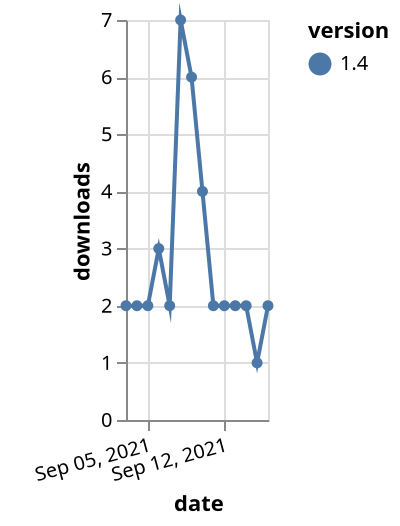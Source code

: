{"$schema": "https://vega.github.io/schema/vega-lite/v5.json", "description": "A simple bar chart with embedded data.", "data": {"values": [{"date": "2021-09-03", "total": 3825, "delta": 2, "version": "1.4"}, {"date": "2021-09-04", "total": 3827, "delta": 2, "version": "1.4"}, {"date": "2021-09-05", "total": 3829, "delta": 2, "version": "1.4"}, {"date": "2021-09-06", "total": 3832, "delta": 3, "version": "1.4"}, {"date": "2021-09-07", "total": 3834, "delta": 2, "version": "1.4"}, {"date": "2021-09-08", "total": 3841, "delta": 7, "version": "1.4"}, {"date": "2021-09-09", "total": 3847, "delta": 6, "version": "1.4"}, {"date": "2021-09-10", "total": 3851, "delta": 4, "version": "1.4"}, {"date": "2021-09-11", "total": 3853, "delta": 2, "version": "1.4"}, {"date": "2021-09-12", "total": 3855, "delta": 2, "version": "1.4"}, {"date": "2021-09-13", "total": 3857, "delta": 2, "version": "1.4"}, {"date": "2021-09-14", "total": 3859, "delta": 2, "version": "1.4"}, {"date": "2021-09-15", "total": 3860, "delta": 1, "version": "1.4"}, {"date": "2021-09-16", "total": 3862, "delta": 2, "version": "1.4"}]}, "width": "container", "mark": {"type": "line", "point": {"filled": true}}, "encoding": {"x": {"field": "date", "type": "temporal", "timeUnit": "yearmonthdate", "title": "date", "axis": {"labelAngle": -15}}, "y": {"field": "delta", "type": "quantitative", "title": "downloads"}, "color": {"field": "version", "type": "nominal"}, "tooltip": {"field": "delta"}}}
